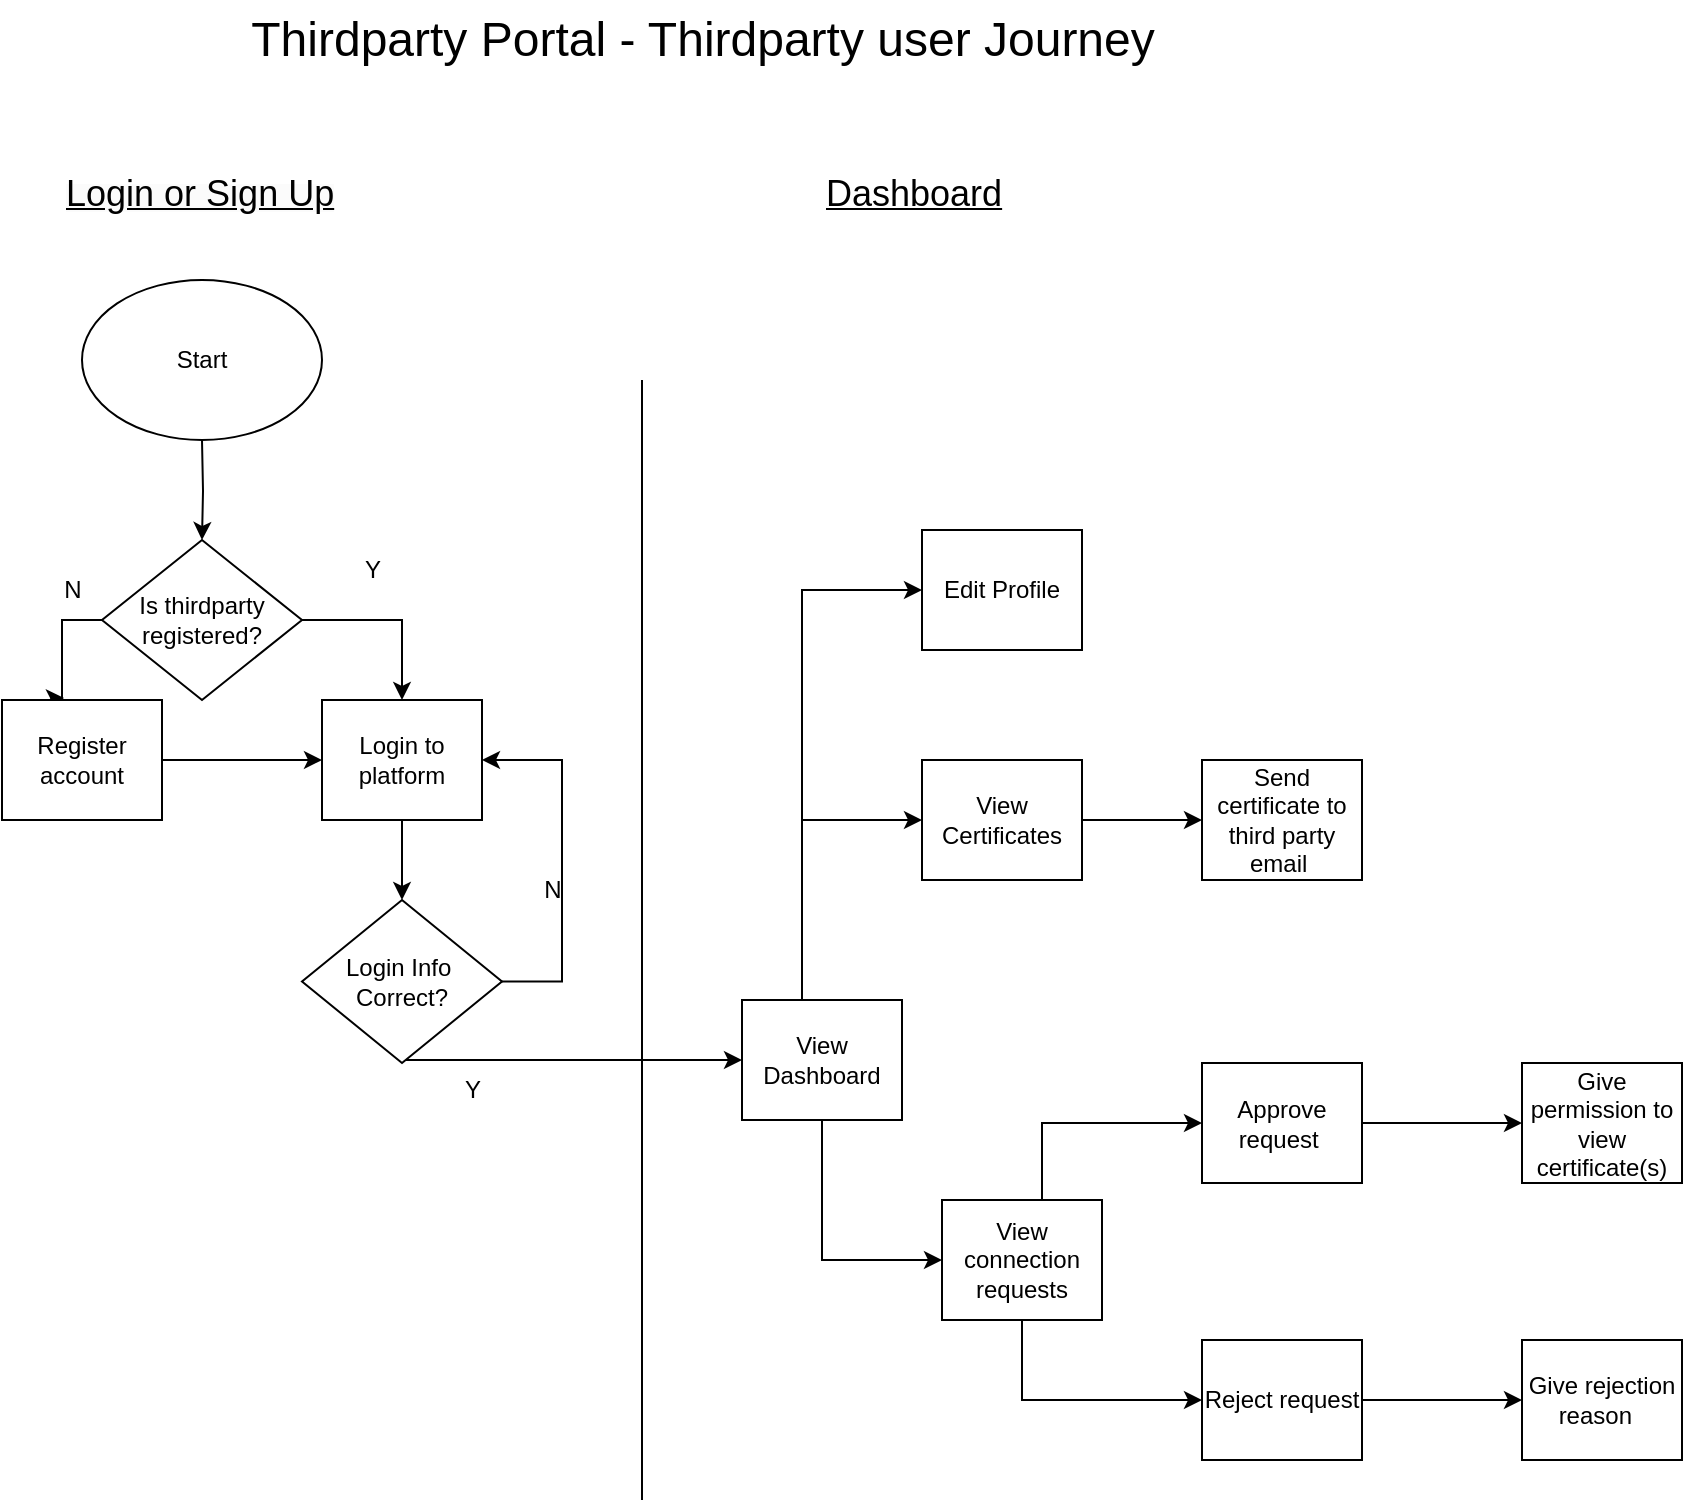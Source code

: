 <mxfile version="24.9.0">
  <diagram name="Page-1" id="6Pk4Qm77Ibter3LC6f8u">
    <mxGraphModel dx="1034" dy="446" grid="1" gridSize="10" guides="1" tooltips="1" connect="1" arrows="1" fold="1" page="1" pageScale="1" pageWidth="850" pageHeight="1100" math="0" shadow="0">
      <root>
        <mxCell id="0" />
        <mxCell id="1" parent="0" />
        <mxCell id="_PGw2UTZ9y7LMsTRqBj8-1" value="&lt;font style=&quot;font-size: 24px;&quot;&gt;Thirdparty Portal - Thirdparty user Journey&lt;/font&gt;" style="text;html=1;align=center;verticalAlign=middle;resizable=0;points=[];autosize=1;strokeColor=none;fillColor=none;" vertex="1" parent="1">
          <mxGeometry x="150" y="10" width="480" height="40" as="geometry" />
        </mxCell>
        <mxCell id="_PGw2UTZ9y7LMsTRqBj8-2" value="&lt;span style=&quot;color: rgb(0, 0, 0); font-family: Helvetica; font-style: normal; font-variant-ligatures: normal; font-variant-caps: normal; font-weight: 400; letter-spacing: normal; orphans: 2; text-align: center; text-indent: 0px; text-transform: none; widows: 2; word-spacing: 0px; -webkit-text-stroke-width: 0px; white-space: normal; background-color: rgb(251, 251, 251); text-decoration-thickness: initial; text-decoration-style: initial; text-decoration-color: initial; float: none; display: inline !important;&quot;&gt;&lt;font style=&quot;font-size: 18px;&quot;&gt;&lt;u&gt;Login or Sign Up&lt;/u&gt;&lt;/font&gt;&lt;/span&gt;" style="text;whiteSpace=wrap;html=1;" vertex="1" parent="1">
          <mxGeometry x="70" y="90" width="330" height="40" as="geometry" />
        </mxCell>
        <mxCell id="_PGw2UTZ9y7LMsTRqBj8-3" value="&lt;div style=&quot;text-align: center;&quot;&gt;&lt;span style=&quot;background-color: initial;&quot;&gt;&lt;font style=&quot;font-size: 18px;&quot;&gt;&lt;u&gt;Dashboard&lt;/u&gt;&lt;/font&gt;&lt;/span&gt;&lt;/div&gt;" style="text;whiteSpace=wrap;html=1;" vertex="1" parent="1">
          <mxGeometry x="450" y="90" width="330" height="40" as="geometry" />
        </mxCell>
        <mxCell id="_PGw2UTZ9y7LMsTRqBj8-5" style="edgeStyle=orthogonalEdgeStyle;rounded=0;orthogonalLoop=1;jettySize=auto;html=1;entryX=0.5;entryY=0;entryDx=0;entryDy=0;" edge="1" parent="1" target="_PGw2UTZ9y7LMsTRqBj8-8">
          <mxGeometry relative="1" as="geometry">
            <mxPoint x="140" y="230" as="sourcePoint" />
          </mxGeometry>
        </mxCell>
        <mxCell id="_PGw2UTZ9y7LMsTRqBj8-6" style="edgeStyle=orthogonalEdgeStyle;rounded=0;orthogonalLoop=1;jettySize=auto;html=1;entryX=0.388;entryY=-0.017;entryDx=0;entryDy=0;entryPerimeter=0;" edge="1" parent="1" source="_PGw2UTZ9y7LMsTRqBj8-8" target="_PGw2UTZ9y7LMsTRqBj8-14">
          <mxGeometry relative="1" as="geometry">
            <mxPoint x="70" y="360" as="targetPoint" />
            <Array as="points">
              <mxPoint x="70" y="320" />
            </Array>
          </mxGeometry>
        </mxCell>
        <mxCell id="_PGw2UTZ9y7LMsTRqBj8-7" style="edgeStyle=orthogonalEdgeStyle;rounded=0;orthogonalLoop=1;jettySize=auto;html=1;entryX=0.5;entryY=0;entryDx=0;entryDy=0;" edge="1" parent="1" source="_PGw2UTZ9y7LMsTRqBj8-8" target="_PGw2UTZ9y7LMsTRqBj8-16">
          <mxGeometry relative="1" as="geometry" />
        </mxCell>
        <mxCell id="_PGw2UTZ9y7LMsTRqBj8-8" value="Is thirdparty registered?" style="rhombus;whiteSpace=wrap;html=1;" vertex="1" parent="1">
          <mxGeometry x="90" y="280" width="100" height="80" as="geometry" />
        </mxCell>
        <mxCell id="_PGw2UTZ9y7LMsTRqBj8-9" style="edgeStyle=orthogonalEdgeStyle;rounded=0;orthogonalLoop=1;jettySize=auto;html=1;entryX=1;entryY=0.5;entryDx=0;entryDy=0;exitX=1;exitY=0.5;exitDx=0;exitDy=0;" edge="1" parent="1" source="_PGw2UTZ9y7LMsTRqBj8-11" target="_PGw2UTZ9y7LMsTRqBj8-16">
          <mxGeometry relative="1" as="geometry">
            <mxPoint x="350" y="380" as="targetPoint" />
            <mxPoint x="340" y="490.75" as="sourcePoint" />
            <Array as="points">
              <mxPoint x="320" y="501" />
              <mxPoint x="320" y="390" />
            </Array>
          </mxGeometry>
        </mxCell>
        <mxCell id="_PGw2UTZ9y7LMsTRqBj8-10" style="edgeStyle=orthogonalEdgeStyle;rounded=0;orthogonalLoop=1;jettySize=auto;html=1;" edge="1" parent="1" source="_PGw2UTZ9y7LMsTRqBj8-11" target="_PGw2UTZ9y7LMsTRqBj8-23">
          <mxGeometry relative="1" as="geometry">
            <Array as="points">
              <mxPoint x="390" y="540" />
              <mxPoint x="390" y="540" />
            </Array>
          </mxGeometry>
        </mxCell>
        <mxCell id="_PGw2UTZ9y7LMsTRqBj8-11" value="Login Info&amp;nbsp;&lt;div&gt;Correct?&lt;/div&gt;" style="rhombus;whiteSpace=wrap;html=1;" vertex="1" parent="1">
          <mxGeometry x="190" y="460" width="100" height="81.5" as="geometry" />
        </mxCell>
        <mxCell id="_PGw2UTZ9y7LMsTRqBj8-12" style="edgeStyle=orthogonalEdgeStyle;rounded=0;orthogonalLoop=1;jettySize=auto;html=1;" edge="1" parent="1">
          <mxGeometry relative="1" as="geometry">
            <mxPoint x="535" y="220" as="targetPoint" />
            <mxPoint x="535" y="220" as="sourcePoint" />
          </mxGeometry>
        </mxCell>
        <mxCell id="_PGw2UTZ9y7LMsTRqBj8-13" style="edgeStyle=orthogonalEdgeStyle;rounded=0;orthogonalLoop=1;jettySize=auto;html=1;entryX=0;entryY=0.5;entryDx=0;entryDy=0;" edge="1" parent="1" source="_PGw2UTZ9y7LMsTRqBj8-14" target="_PGw2UTZ9y7LMsTRqBj8-16">
          <mxGeometry relative="1" as="geometry" />
        </mxCell>
        <mxCell id="_PGw2UTZ9y7LMsTRqBj8-14" value="Register account" style="rounded=0;whiteSpace=wrap;html=1;" vertex="1" parent="1">
          <mxGeometry x="40" y="360" width="80" height="60" as="geometry" />
        </mxCell>
        <mxCell id="_PGw2UTZ9y7LMsTRqBj8-15" style="edgeStyle=orthogonalEdgeStyle;rounded=0;orthogonalLoop=1;jettySize=auto;html=1;entryX=0.5;entryY=0;entryDx=0;entryDy=0;" edge="1" parent="1" source="_PGw2UTZ9y7LMsTRqBj8-16" target="_PGw2UTZ9y7LMsTRqBj8-11">
          <mxGeometry relative="1" as="geometry" />
        </mxCell>
        <mxCell id="_PGw2UTZ9y7LMsTRqBj8-16" value="Login to platform" style="rounded=0;whiteSpace=wrap;html=1;" vertex="1" parent="1">
          <mxGeometry x="200" y="360" width="80" height="60" as="geometry" />
        </mxCell>
        <mxCell id="_PGw2UTZ9y7LMsTRqBj8-17" value="N" style="text;html=1;align=center;verticalAlign=middle;resizable=0;points=[];autosize=1;strokeColor=none;fillColor=none;" vertex="1" parent="1">
          <mxGeometry x="60" y="290" width="30" height="30" as="geometry" />
        </mxCell>
        <mxCell id="_PGw2UTZ9y7LMsTRqBj8-18" value="N" style="text;html=1;align=center;verticalAlign=middle;resizable=0;points=[];autosize=1;strokeColor=none;fillColor=none;" vertex="1" parent="1">
          <mxGeometry x="300" y="440" width="30" height="30" as="geometry" />
        </mxCell>
        <mxCell id="_PGw2UTZ9y7LMsTRqBj8-19" value="Y" style="text;html=1;align=center;verticalAlign=middle;resizable=0;points=[];autosize=1;strokeColor=none;fillColor=none;" vertex="1" parent="1">
          <mxGeometry x="210" y="280" width="30" height="30" as="geometry" />
        </mxCell>
        <mxCell id="_PGw2UTZ9y7LMsTRqBj8-20" value="" style="endArrow=none;html=1;rounded=0;" edge="1" parent="1">
          <mxGeometry width="50" height="50" relative="1" as="geometry">
            <mxPoint x="360" y="760" as="sourcePoint" />
            <mxPoint x="360" y="200" as="targetPoint" />
          </mxGeometry>
        </mxCell>
        <mxCell id="_PGw2UTZ9y7LMsTRqBj8-21" style="edgeStyle=orthogonalEdgeStyle;rounded=0;orthogonalLoop=1;jettySize=auto;html=1;entryX=0;entryY=0.5;entryDx=0;entryDy=0;" edge="1" parent="1" target="_PGw2UTZ9y7LMsTRqBj8-28">
          <mxGeometry relative="1" as="geometry">
            <mxPoint x="430" y="560" as="sourcePoint" />
            <mxPoint x="450" y="660" as="targetPoint" />
            <Array as="points">
              <mxPoint x="430" y="561" />
              <mxPoint x="450" y="561" />
              <mxPoint x="450" y="640" />
            </Array>
          </mxGeometry>
        </mxCell>
        <mxCell id="_PGw2UTZ9y7LMsTRqBj8-22" style="edgeStyle=orthogonalEdgeStyle;rounded=0;orthogonalLoop=1;jettySize=auto;html=1;entryX=0;entryY=0.5;entryDx=0;entryDy=0;" edge="1" parent="1" source="_PGw2UTZ9y7LMsTRqBj8-23" target="_PGw2UTZ9y7LMsTRqBj8-36">
          <mxGeometry relative="1" as="geometry">
            <Array as="points">
              <mxPoint x="440" y="305" />
            </Array>
          </mxGeometry>
        </mxCell>
        <mxCell id="_PGw2UTZ9y7LMsTRqBj8-23" value="View Dashboard" style="rounded=0;whiteSpace=wrap;html=1;" vertex="1" parent="1">
          <mxGeometry x="410" y="510" width="80" height="60" as="geometry" />
        </mxCell>
        <mxCell id="_PGw2UTZ9y7LMsTRqBj8-24" style="edgeStyle=orthogonalEdgeStyle;rounded=0;orthogonalLoop=1;jettySize=auto;html=1;exitX=1;exitY=0.5;exitDx=0;exitDy=0;entryX=0;entryY=0.5;entryDx=0;entryDy=0;" edge="1" parent="1" source="_PGw2UTZ9y7LMsTRqBj8-25" target="_PGw2UTZ9y7LMsTRqBj8-35">
          <mxGeometry relative="1" as="geometry" />
        </mxCell>
        <mxCell id="_PGw2UTZ9y7LMsTRqBj8-25" value="View Certificates" style="rounded=0;whiteSpace=wrap;html=1;" vertex="1" parent="1">
          <mxGeometry x="500" y="390" width="80" height="60" as="geometry" />
        </mxCell>
        <mxCell id="_PGw2UTZ9y7LMsTRqBj8-26" style="edgeStyle=orthogonalEdgeStyle;rounded=0;orthogonalLoop=1;jettySize=auto;html=1;entryX=0;entryY=0.5;entryDx=0;entryDy=0;" edge="1" parent="1" target="_PGw2UTZ9y7LMsTRqBj8-30">
          <mxGeometry relative="1" as="geometry">
            <mxPoint x="589" y="610" as="sourcePoint" />
            <mxPoint x="639" y="541.5" as="targetPoint" />
            <Array as="points">
              <mxPoint x="560" y="610" />
              <mxPoint x="560" y="572" />
            </Array>
          </mxGeometry>
        </mxCell>
        <mxCell id="_PGw2UTZ9y7LMsTRqBj8-27" style="edgeStyle=orthogonalEdgeStyle;rounded=0;orthogonalLoop=1;jettySize=auto;html=1;entryX=0;entryY=0.5;entryDx=0;entryDy=0;" edge="1" parent="1" source="_PGw2UTZ9y7LMsTRqBj8-28" target="_PGw2UTZ9y7LMsTRqBj8-32">
          <mxGeometry relative="1" as="geometry">
            <Array as="points">
              <mxPoint x="550" y="710" />
            </Array>
          </mxGeometry>
        </mxCell>
        <mxCell id="_PGw2UTZ9y7LMsTRqBj8-28" value="View connection requests" style="rounded=0;whiteSpace=wrap;html=1;" vertex="1" parent="1">
          <mxGeometry x="510" y="610" width="80" height="60" as="geometry" />
        </mxCell>
        <mxCell id="_PGw2UTZ9y7LMsTRqBj8-29" style="edgeStyle=orthogonalEdgeStyle;rounded=0;orthogonalLoop=1;jettySize=auto;html=1;" edge="1" parent="1" source="_PGw2UTZ9y7LMsTRqBj8-30" target="_PGw2UTZ9y7LMsTRqBj8-33">
          <mxGeometry relative="1" as="geometry" />
        </mxCell>
        <mxCell id="_PGw2UTZ9y7LMsTRqBj8-30" value="Approve request&amp;nbsp;" style="rounded=0;whiteSpace=wrap;html=1;" vertex="1" parent="1">
          <mxGeometry x="640" y="541.5" width="80" height="60" as="geometry" />
        </mxCell>
        <mxCell id="_PGw2UTZ9y7LMsTRqBj8-31" style="edgeStyle=orthogonalEdgeStyle;rounded=0;orthogonalLoop=1;jettySize=auto;html=1;entryX=0;entryY=0.5;entryDx=0;entryDy=0;" edge="1" parent="1" source="_PGw2UTZ9y7LMsTRqBj8-32" target="_PGw2UTZ9y7LMsTRqBj8-34">
          <mxGeometry relative="1" as="geometry" />
        </mxCell>
        <mxCell id="_PGw2UTZ9y7LMsTRqBj8-32" value="Reject request" style="rounded=0;whiteSpace=wrap;html=1;" vertex="1" parent="1">
          <mxGeometry x="640" y="680" width="80" height="60" as="geometry" />
        </mxCell>
        <mxCell id="_PGw2UTZ9y7LMsTRqBj8-33" value="Give permission to view certificate(s)" style="rounded=0;whiteSpace=wrap;html=1;" vertex="1" parent="1">
          <mxGeometry x="800" y="541.5" width="80" height="60" as="geometry" />
        </mxCell>
        <mxCell id="_PGw2UTZ9y7LMsTRqBj8-34" value="Give rejection reason&amp;nbsp;&amp;nbsp;" style="rounded=0;whiteSpace=wrap;html=1;" vertex="1" parent="1">
          <mxGeometry x="800" y="680" width="80" height="60" as="geometry" />
        </mxCell>
        <mxCell id="_PGw2UTZ9y7LMsTRqBj8-35" value="Send certificate to third party email&amp;nbsp;" style="rounded=0;whiteSpace=wrap;html=1;" vertex="1" parent="1">
          <mxGeometry x="640" y="390" width="80" height="60" as="geometry" />
        </mxCell>
        <mxCell id="_PGw2UTZ9y7LMsTRqBj8-36" value="Edit Profile" style="rounded=0;whiteSpace=wrap;html=1;" vertex="1" parent="1">
          <mxGeometry x="500" y="275" width="80" height="60" as="geometry" />
        </mxCell>
        <mxCell id="_PGw2UTZ9y7LMsTRqBj8-37" value="" style="endArrow=classic;html=1;rounded=0;entryX=0;entryY=0.5;entryDx=0;entryDy=0;" edge="1" parent="1" target="_PGw2UTZ9y7LMsTRqBj8-25">
          <mxGeometry width="50" height="50" relative="1" as="geometry">
            <mxPoint x="440" y="420" as="sourcePoint" />
            <mxPoint x="490" y="370" as="targetPoint" />
          </mxGeometry>
        </mxCell>
        <mxCell id="_PGw2UTZ9y7LMsTRqBj8-38" value="Y" style="text;html=1;align=center;verticalAlign=middle;resizable=0;points=[];autosize=1;strokeColor=none;fillColor=none;" vertex="1" parent="1">
          <mxGeometry x="260" y="540" width="30" height="30" as="geometry" />
        </mxCell>
        <mxCell id="_PGw2UTZ9y7LMsTRqBj8-39" value="Start" style="ellipse;whiteSpace=wrap;html=1;" vertex="1" parent="1">
          <mxGeometry x="80" y="150" width="120" height="80" as="geometry" />
        </mxCell>
      </root>
    </mxGraphModel>
  </diagram>
</mxfile>
